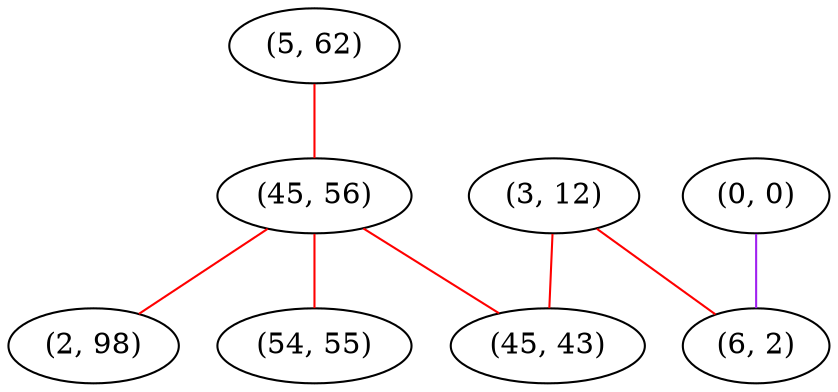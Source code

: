 graph "" {
"(5, 62)";
"(0, 0)";
"(3, 12)";
"(45, 56)";
"(6, 2)";
"(2, 98)";
"(54, 55)";
"(45, 43)";
"(5, 62)" -- "(45, 56)"  [color=red, key=0, weight=1];
"(0, 0)" -- "(6, 2)"  [color=purple, key=0, weight=4];
"(3, 12)" -- "(6, 2)"  [color=red, key=0, weight=1];
"(3, 12)" -- "(45, 43)"  [color=red, key=0, weight=1];
"(45, 56)" -- "(45, 43)"  [color=red, key=0, weight=1];
"(45, 56)" -- "(54, 55)"  [color=red, key=0, weight=1];
"(45, 56)" -- "(2, 98)"  [color=red, key=0, weight=1];
}
